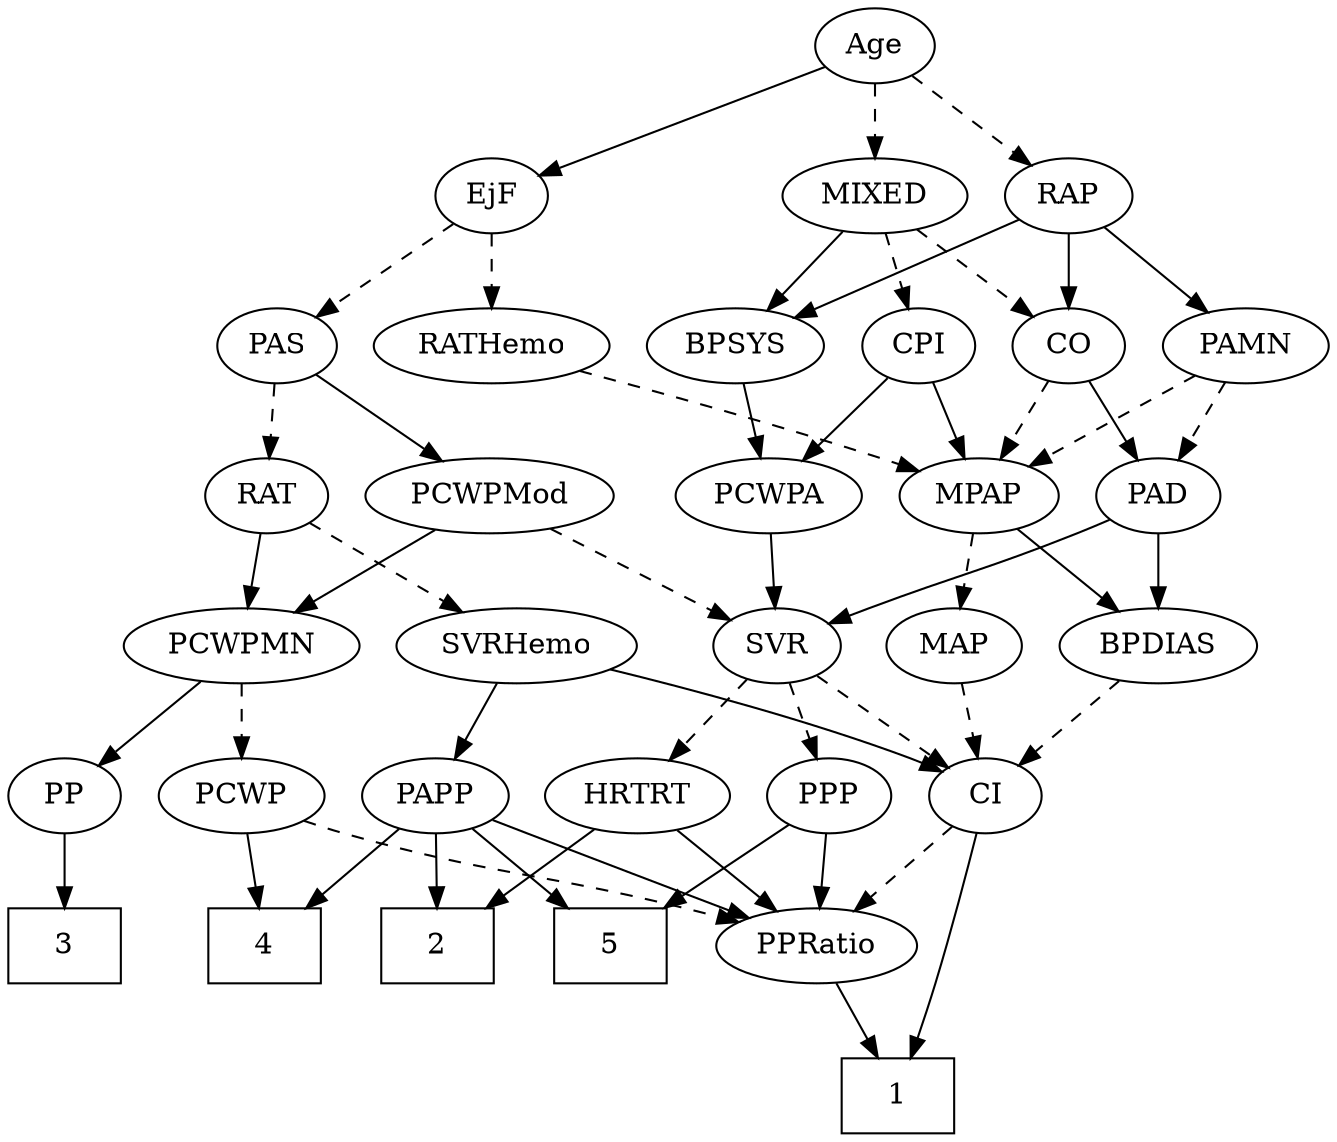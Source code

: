 strict digraph {
	graph [bb="0,0,587.4,540"];
	node [label="\N"];
	1	[height=0.5,
		pos="232.4,18",
		shape=box,
		width=0.75];
	2	[height=0.5,
		pos="228.4,90",
		shape=box,
		width=0.75];
	3	[height=0.5,
		pos="560.4,90",
		shape=box,
		width=0.75];
	4	[height=0.5,
		pos="474.4,90",
		shape=box,
		width=0.75];
	5	[height=0.5,
		pos="398.4,90",
		shape=box,
		width=0.75];
	Age	[height=0.5,
		pos="203.4,522",
		width=0.75];
	EjF	[height=0.5,
		pos="377.4,450",
		width=0.75];
	Age -> EjF	[pos="e,354.92,460.04 226.14,511.85 256.58,499.6 310.72,477.83 345.29,463.92",
		style=solid];
	RAP	[height=0.5,
		pos="117.4,450",
		width=0.77632];
	Age -> RAP	[pos="e,134.22,464.69 186.82,507.5 174.17,497.21 156.54,482.86 142.21,471.2",
		style=dashed];
	MIXED	[height=0.5,
		pos="203.4,450",
		width=1.1193];
	Age -> MIXED	[pos="e,203.4,468.1 203.4,503.7 203.4,495.98 203.4,486.71 203.4,478.11",
		style=dashed];
	PAS	[height=0.5,
		pos="471.4,378",
		width=0.75];
	EjF -> PAS	[pos="e,454.11,391.87 395.08,435.83 409.35,425.21 429.62,410.11 445.69,398.15",
		style=dashed];
	RATHemo	[height=0.5,
		pos="377.4,378",
		width=1.3721];
	EjF -> RATHemo	[pos="e,377.4,396.1 377.4,431.7 377.4,423.98 377.4,414.71 377.4,406.11",
		style=dashed];
	BPSYS	[height=0.5,
		pos="272.4,378",
		width=1.0471];
	RAP -> BPSYS	[pos="e,245.65,390.93 139.69,438.72 144.53,436.5 149.63,434.16 154.4,432 181.89,419.51 213.06,405.52 236.46,395.05",
		style=solid];
	CO	[height=0.5,
		pos="117.4,378",
		width=0.75];
	RAP -> CO	[pos="e,117.4,396.1 117.4,431.7 117.4,423.98 117.4,414.71 117.4,406.11",
		style=solid];
	PAMN	[height=0.5,
		pos="36.397,378",
		width=1.011];
	RAP -> PAMN	[pos="e,53.769,394.01 101.39,435.17 90.016,425.34 74.506,411.93 61.491,400.69",
		style=solid];
	MIXED -> BPSYS	[pos="e,256.8,394.82 219.05,433.12 228.05,423.99 239.52,412.36 249.51,402.22",
		style=solid];
	MIXED -> CO	[pos="e,133.99,392.5 184.74,433.81 172.22,423.62 155.6,410.09 142,399.02",
		style=dashed];
	CPI	[height=0.5,
		pos="189.4,378",
		width=0.75];
	MIXED -> CPI	[pos="e,192.85,396.28 200.01,432.05 198.47,424.35 196.6,415.03 194.87,406.36",
		style=dashed];
	MPAP	[height=0.5,
		pos="171.4,306",
		width=0.97491];
	BPDIAS	[height=0.5,
		pos="89.397,234",
		width=1.1735];
	MPAP -> BPDIAS	[pos="e,107.33,250.31 154.01,290.15 142.75,280.54 127.88,267.85 115.25,257.07",
		style=solid];
	MAP	[height=0.5,
		pos="180.4,234",
		width=0.84854];
	MPAP -> MAP	[pos="e,178.2,252.1 173.62,287.7 174.61,279.98 175.81,270.71 176.91,262.11",
		style=dashed];
	PCWPA	[height=0.5,
		pos="266.4,306",
		width=1.1555];
	BPSYS -> PCWPA	[pos="e,267.86,324.1 270.91,359.7 270.25,351.98 269.46,342.71 268.72,334.11",
		style=solid];
	PAD	[height=0.5,
		pos="89.397,306",
		width=0.79437];
	SVR	[height=0.5,
		pos="263.4,234",
		width=0.77632];
	PAD -> SVR	[pos="e,240.2,244.21 111.82,294.74 116.92,292.47 122.33,290.11 127.4,288 168.31,270.94 179.12,268.15 220.4,252 223.71,250.7 227.17,249.35 \
230.62,247.99",
		style=solid];
	PAD -> BPDIAS	[pos="e,89.397,252.1 89.397,287.7 89.397,279.98 89.397,270.71 89.397,262.11",
		style=solid];
	CO -> MPAP	[pos="e,159.07,322.98 129.38,361.46 136.28,352.53 145.08,341.11 152.85,331.04",
		style=dashed];
	CO -> PAD	[pos="e,96.179,323.96 110.76,360.41 107.53,352.34 103.57,342.43 99.939,333.35",
		style=solid];
	RAT	[height=0.5,
		pos="477.4,306",
		width=0.75827];
	PAS -> RAT	[pos="e,475.93,324.1 472.88,359.7 473.54,351.98 474.34,342.71 475.07,334.11",
		style=dashed];
	PCWPMod	[height=0.5,
		pos="380.4,306",
		width=1.4443];
	PAS -> PCWPMod	[pos="e,400.94,322.8 454.28,363.83 441.51,354.01 423.77,340.36 408.87,328.91",
		style=solid];
	PAMN -> MPAP	[pos="e,147.47,319.41 60.532,364.49 82.225,353.24 114.28,336.62 138.35,324.14",
		style=dashed];
	PAMN -> PAD	[pos="e,77.536,322.67 48.689,360.76 55.406,351.89 63.852,340.74 71.307,330.89",
		style=dashed];
	RATHemo -> MPAP	[pos="e,198.31,317.65 341.18,365.75 308.23,355.37 258.32,339.3 215.4,324 212.88,323.1 210.29,322.16 207.69,321.19",
		style=dashed];
	CPI -> MPAP	[pos="e,175.84,324.28 185.04,360.05 183.04,352.26 180.61,342.82 178.36,334.08",
		style=solid];
	CPI -> PCWPA	[pos="e,249.23,322.61 204.98,362.83 215.5,353.27 229.62,340.43 241.67,329.48",
		style=solid];
	PCWPMN	[height=0.5,
		pos="480.4,234",
		width=1.3902];
	RAT -> PCWPMN	[pos="e,479.66,252.1 478.14,287.7 478.47,279.98 478.87,270.71 479.23,262.11",
		style=solid];
	SVRHemo	[height=0.5,
		pos="362.4,234",
		width=1.3902];
	RAT -> SVRHemo	[pos="e,386.81,249.86 457.89,293.13 440.81,282.73 415.63,267.4 395.42,255.1",
		style=dashed];
	PPP	[height=0.5,
		pos="318.4,162",
		width=0.75];
	SVR -> PPP	[pos="e,306.22,178.49 275.6,217.46 282.72,208.4 291.85,196.79 299.84,186.61",
		style=dashed];
	CI	[height=0.5,
		pos="148.4,162",
		width=0.75];
	SVR -> CI	[pos="e,167.91,174.88 243.63,220.97 225.17,209.73 197.42,192.84 176.63,180.18",
		style=dashed];
	HRTRT	[height=0.5,
		pos="233.4,162",
		width=1.1013];
	SVR -> HRTRT	[pos="e,240.66,179.96 256.29,216.41 252.83,208.34 248.58,198.43 244.69,189.35",
		style=dashed];
	PCWPMod -> SVR	[pos="e,283.14,246.81 355.58,290.15 336.94,279 311.36,263.7 291.88,252.04",
		style=dashed];
	PCWPMod -> PCWPMN	[pos="e,458.61,250.25 402.59,289.46 416.54,279.7 434.72,266.97 450,256.28",
		style=solid];
	PCWPA -> SVR	[pos="e,264.13,252.1 265.66,287.7 265.32,279.98 264.93,270.71 264.56,262.11",
		style=solid];
	PP	[height=0.5,
		pos="560.4,162",
		width=0.75];
	PCWPMN -> PP	[pos="e,544.74,176.7 498.55,217.12 509.97,207.12 524.82,194.13 537.1,183.38",
		style=solid];
	PCWP	[height=0.5,
		pos="480.4,162",
		width=0.97491];
	PCWPMN -> PCWP	[pos="e,480.4,180.1 480.4,215.7 480.4,207.98 480.4,198.71 480.4,190.11",
		style=dashed];
	SVRHemo -> CI	[pos="e,169.49,173.61 323.91,222.28 279.68,209.83 209.92,189.76 184.4,180 182.56,179.3 180.68,178.54 178.8,177.75",
		style=solid];
	PAPP	[height=0.5,
		pos="395.4,162",
		width=0.88464];
	SVRHemo -> PAPP	[pos="e,387.48,179.79 370.39,216.05 374.2,207.97 378.84,198.12 383.09,189.11",
		style=solid];
	BPDIAS -> CI	[pos="e,135.59,178.19 103.08,216.76 110.82,207.59 120.61,195.96 129.12,185.88",
		style=dashed];
	MAP -> CI	[pos="e,155.93,179.47 172.81,216.41 169.03,208.13 164.36,197.92 160.13,188.66",
		style=dashed];
	PP -> 3	[pos="e,560.4,108.1 560.4,143.7 560.4,135.98 560.4,126.71 560.4,118.11",
		style=solid];
	PPP -> 5	[pos="e,378.95,108.02 334.2,147.17 344.74,137.95 358.86,125.6 371.17,114.82",
		style=solid];
	PPRatio	[height=0.5,
		pos="313.4,90",
		width=1.1013];
	PPP -> PPRatio	[pos="e,314.62,108.1 317.16,143.7 316.61,135.98 315.95,126.71 315.33,118.11",
		style=solid];
	PPRatio -> 1	[pos="e,252.21,36.127 295.82,73.811 285.39,64.794 271.93,53.161 260.09,42.933",
		style=solid];
	PCWP -> 4	[pos="e,475.86,108.1 478.91,143.7 478.25,135.98 477.46,126.71 476.72,118.11",
		style=solid];
	PCWP -> PPRatio	[pos="e,341.41,102.74 453.94,149.91 426.1,138.24 382.06,119.78 350.7,106.64",
		style=dashed];
	CI -> 1	[pos="e,218.21,36.082 155.46,144.43 163.5,126.18 177.46,96.204 192.4,72 198.21,62.582 205.29,52.774 211.86,44.193",
		style=solid];
	CI -> PPRatio	[pos="e,284.53,102.37 169.63,150.75 174.47,148.48 179.59,146.12 184.4,144 214.65,130.65 249.33,116.47 275.11,106.13",
		style=dashed];
	PAPP -> 2	[pos="e,255.44,103.99 370.27,150.52 365.03,148.35 359.54,146.09 354.4,144 317.15,128.83 305.43,125.6 264.61,107.98",
		style=solid];
	PAPP -> 4	[pos="e,454.98,108.2 411.77,146.5 422.07,137.36 435.62,125.36 447.48,114.85",
		style=solid];
	PAPP -> 5	[pos="e,397.66,108.1 396.14,143.7 396.47,135.98 396.87,126.71 397.23,118.11",
		style=solid];
	PAPP -> PPRatio	[pos="e,331.22,106.21 378.41,146.5 366.99,136.75 351.73,123.72 338.86,112.74",
		style=solid];
	HRTRT -> 2	[pos="e,229.62,108.1 232.16,143.7 231.61,135.98 230.95,126.71 230.33,118.11",
		style=solid];
	HRTRT -> PPRatio	[pos="e,295.8,106.4 250.76,145.81 261.69,136.25 275.98,123.74 288.16,113.08",
		style=solid];
}
